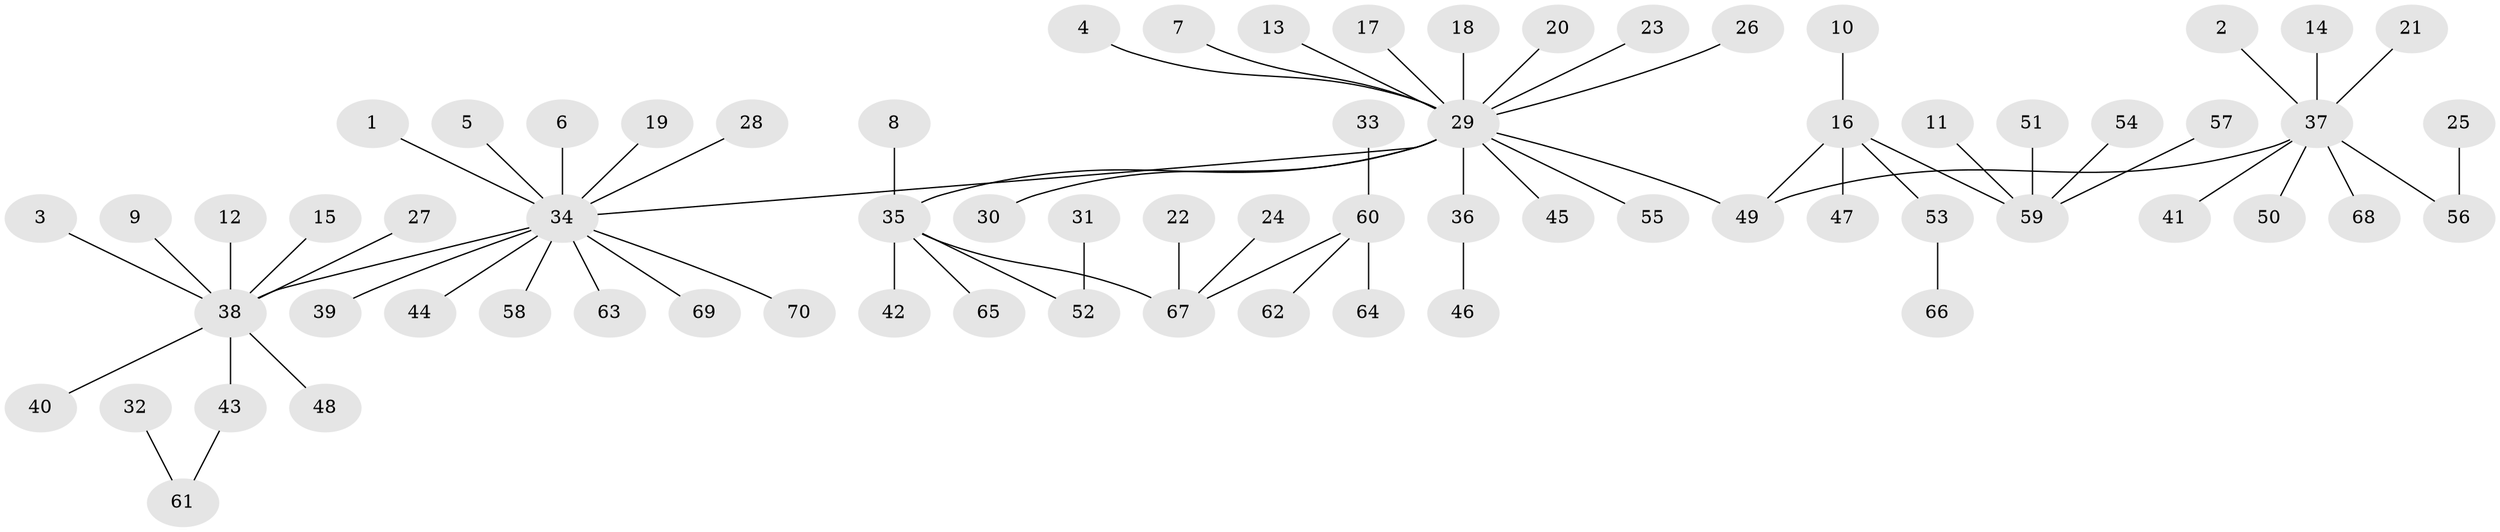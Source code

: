 // original degree distribution, {17: 0.007194244604316547, 15: 0.007194244604316547, 12: 0.007194244604316547, 4: 0.050359712230215826, 7: 0.02877697841726619, 1: 0.7050359712230215, 2: 0.11510791366906475, 9: 0.007194244604316547, 10: 0.007194244604316547, 3: 0.06474820143884892}
// Generated by graph-tools (version 1.1) at 2025/36/03/04/25 23:36:39]
// undirected, 70 vertices, 69 edges
graph export_dot {
  node [color=gray90,style=filled];
  1;
  2;
  3;
  4;
  5;
  6;
  7;
  8;
  9;
  10;
  11;
  12;
  13;
  14;
  15;
  16;
  17;
  18;
  19;
  20;
  21;
  22;
  23;
  24;
  25;
  26;
  27;
  28;
  29;
  30;
  31;
  32;
  33;
  34;
  35;
  36;
  37;
  38;
  39;
  40;
  41;
  42;
  43;
  44;
  45;
  46;
  47;
  48;
  49;
  50;
  51;
  52;
  53;
  54;
  55;
  56;
  57;
  58;
  59;
  60;
  61;
  62;
  63;
  64;
  65;
  66;
  67;
  68;
  69;
  70;
  1 -- 34 [weight=1.0];
  2 -- 37 [weight=1.0];
  3 -- 38 [weight=1.0];
  4 -- 29 [weight=1.0];
  5 -- 34 [weight=1.0];
  6 -- 34 [weight=1.0];
  7 -- 29 [weight=1.0];
  8 -- 35 [weight=1.0];
  9 -- 38 [weight=1.0];
  10 -- 16 [weight=1.0];
  11 -- 59 [weight=1.0];
  12 -- 38 [weight=1.0];
  13 -- 29 [weight=1.0];
  14 -- 37 [weight=1.0];
  15 -- 38 [weight=1.0];
  16 -- 47 [weight=1.0];
  16 -- 49 [weight=1.0];
  16 -- 53 [weight=1.0];
  16 -- 59 [weight=1.0];
  17 -- 29 [weight=1.0];
  18 -- 29 [weight=1.0];
  19 -- 34 [weight=1.0];
  20 -- 29 [weight=1.0];
  21 -- 37 [weight=1.0];
  22 -- 67 [weight=1.0];
  23 -- 29 [weight=1.0];
  24 -- 67 [weight=1.0];
  25 -- 56 [weight=1.0];
  26 -- 29 [weight=1.0];
  27 -- 38 [weight=1.0];
  28 -- 34 [weight=1.0];
  29 -- 30 [weight=1.0];
  29 -- 34 [weight=1.0];
  29 -- 35 [weight=1.0];
  29 -- 36 [weight=1.0];
  29 -- 45 [weight=1.0];
  29 -- 49 [weight=1.0];
  29 -- 55 [weight=1.0];
  31 -- 52 [weight=1.0];
  32 -- 61 [weight=1.0];
  33 -- 60 [weight=1.0];
  34 -- 38 [weight=1.0];
  34 -- 39 [weight=1.0];
  34 -- 44 [weight=1.0];
  34 -- 58 [weight=1.0];
  34 -- 63 [weight=1.0];
  34 -- 69 [weight=1.0];
  34 -- 70 [weight=1.0];
  35 -- 42 [weight=1.0];
  35 -- 52 [weight=1.0];
  35 -- 65 [weight=1.0];
  35 -- 67 [weight=1.0];
  36 -- 46 [weight=1.0];
  37 -- 41 [weight=1.0];
  37 -- 49 [weight=1.0];
  37 -- 50 [weight=1.0];
  37 -- 56 [weight=1.0];
  37 -- 68 [weight=1.0];
  38 -- 40 [weight=1.0];
  38 -- 43 [weight=1.0];
  38 -- 48 [weight=1.0];
  43 -- 61 [weight=1.0];
  51 -- 59 [weight=1.0];
  53 -- 66 [weight=1.0];
  54 -- 59 [weight=1.0];
  57 -- 59 [weight=1.0];
  60 -- 62 [weight=1.0];
  60 -- 64 [weight=1.0];
  60 -- 67 [weight=1.0];
}
